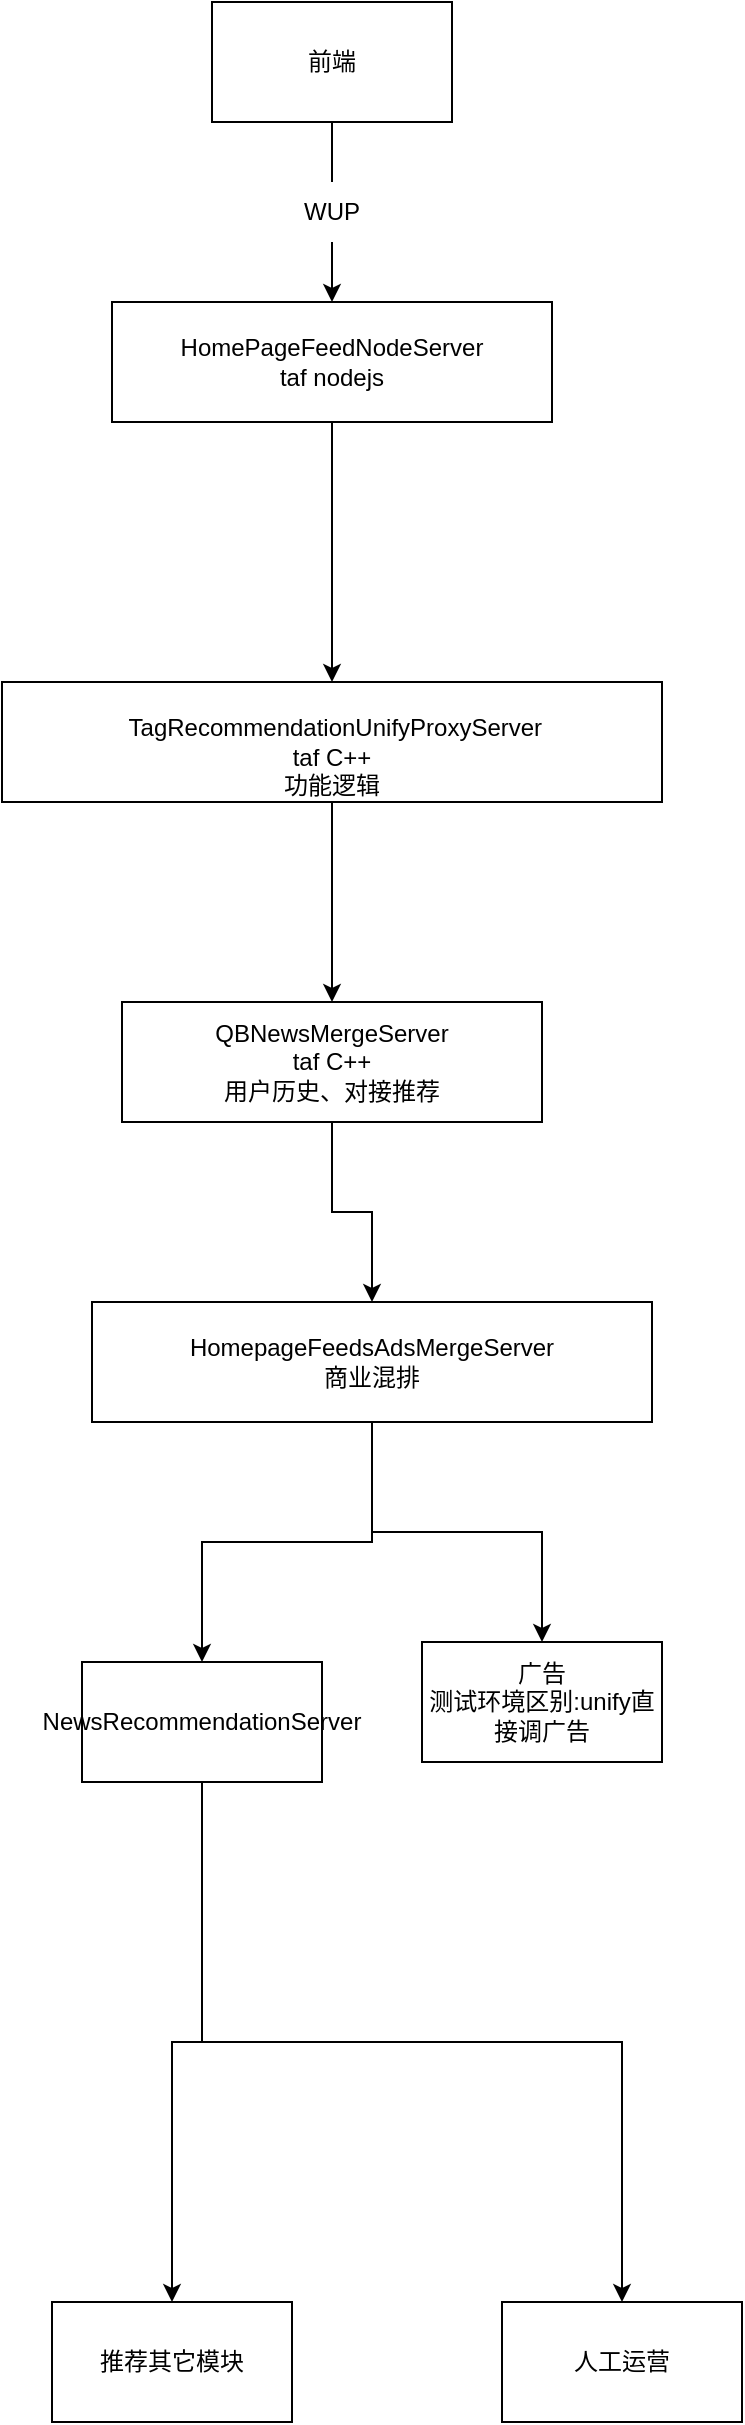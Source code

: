 <mxfile version="16.1.0" type="github">
  <diagram id="XZ3qL6EtdCwVyzF2ZRg6" name="Page-1">
    <mxGraphModel dx="1649" dy="821" grid="1" gridSize="10" guides="1" tooltips="1" connect="1" arrows="1" fold="1" page="1" pageScale="1" pageWidth="850" pageHeight="1100" math="0" shadow="0">
      <root>
        <mxCell id="0" />
        <mxCell id="1" parent="0" />
        <mxCell id="aNXheSGr7ayVwAfQVtg4-3" value="" style="edgeStyle=orthogonalEdgeStyle;rounded=0;orthogonalLoop=1;jettySize=auto;html=1;startArrow=none;" edge="1" parent="1" source="aNXheSGr7ayVwAfQVtg4-4" target="aNXheSGr7ayVwAfQVtg4-2">
          <mxGeometry relative="1" as="geometry" />
        </mxCell>
        <mxCell id="aNXheSGr7ayVwAfQVtg4-1" value="前端" style="rounded=0;whiteSpace=wrap;html=1;" vertex="1" parent="1">
          <mxGeometry x="290" y="60" width="120" height="60" as="geometry" />
        </mxCell>
        <mxCell id="aNXheSGr7ayVwAfQVtg4-7" value="" style="edgeStyle=orthogonalEdgeStyle;rounded=0;orthogonalLoop=1;jettySize=auto;html=1;" edge="1" parent="1" source="aNXheSGr7ayVwAfQVtg4-2" target="aNXheSGr7ayVwAfQVtg4-6">
          <mxGeometry relative="1" as="geometry" />
        </mxCell>
        <mxCell id="aNXheSGr7ayVwAfQVtg4-2" value="HomePageFeedNodeServer&lt;br&gt;taf nodejs" style="rounded=0;whiteSpace=wrap;html=1;" vertex="1" parent="1">
          <mxGeometry x="240" y="210" width="220" height="60" as="geometry" />
        </mxCell>
        <mxCell id="aNXheSGr7ayVwAfQVtg4-4" value="WUP" style="text;html=1;strokeColor=none;fillColor=none;align=center;verticalAlign=middle;whiteSpace=wrap;rounded=0;" vertex="1" parent="1">
          <mxGeometry x="320" y="150" width="60" height="30" as="geometry" />
        </mxCell>
        <mxCell id="aNXheSGr7ayVwAfQVtg4-5" value="" style="edgeStyle=orthogonalEdgeStyle;rounded=0;orthogonalLoop=1;jettySize=auto;html=1;endArrow=none;" edge="1" parent="1" source="aNXheSGr7ayVwAfQVtg4-1" target="aNXheSGr7ayVwAfQVtg4-4">
          <mxGeometry relative="1" as="geometry">
            <mxPoint x="350" y="120" as="sourcePoint" />
            <mxPoint x="350" y="210" as="targetPoint" />
          </mxGeometry>
        </mxCell>
        <mxCell id="aNXheSGr7ayVwAfQVtg4-9" value="" style="edgeStyle=orthogonalEdgeStyle;rounded=0;orthogonalLoop=1;jettySize=auto;html=1;" edge="1" parent="1" source="aNXheSGr7ayVwAfQVtg4-6" target="aNXheSGr7ayVwAfQVtg4-8">
          <mxGeometry relative="1" as="geometry" />
        </mxCell>
        <mxCell id="aNXheSGr7ayVwAfQVtg4-6" value="&lt;div&gt;&lt;br&gt;&lt;/div&gt;&lt;div&gt;&amp;nbsp;TagRecommendationUnifyProxyServer&lt;/div&gt;&lt;div&gt;taf C++&lt;/div&gt;&lt;div&gt;功能逻辑&lt;/div&gt;" style="whiteSpace=wrap;html=1;rounded=0;" vertex="1" parent="1">
          <mxGeometry x="185" y="400" width="330" height="60" as="geometry" />
        </mxCell>
        <mxCell id="aNXheSGr7ayVwAfQVtg4-11" value="" style="edgeStyle=orthogonalEdgeStyle;rounded=0;orthogonalLoop=1;jettySize=auto;html=1;" edge="1" parent="1" source="aNXheSGr7ayVwAfQVtg4-8" target="aNXheSGr7ayVwAfQVtg4-10">
          <mxGeometry relative="1" as="geometry" />
        </mxCell>
        <mxCell id="aNXheSGr7ayVwAfQVtg4-8" value="QBNewsMergeServer&lt;br&gt;taf C++&lt;br&gt;用户历史、对接推荐" style="whiteSpace=wrap;html=1;fillColor=rgb(255, 255, 255);strokeColor=rgb(0, 0, 0);fontColor=rgb(0, 0, 0);rounded=0;" vertex="1" parent="1">
          <mxGeometry x="245" y="560" width="210" height="60" as="geometry" />
        </mxCell>
        <mxCell id="aNXheSGr7ayVwAfQVtg4-13" value="" style="edgeStyle=orthogonalEdgeStyle;rounded=0;orthogonalLoop=1;jettySize=auto;html=1;" edge="1" parent="1" source="aNXheSGr7ayVwAfQVtg4-10" target="aNXheSGr7ayVwAfQVtg4-12">
          <mxGeometry relative="1" as="geometry" />
        </mxCell>
        <mxCell id="aNXheSGr7ayVwAfQVtg4-19" value="" style="edgeStyle=orthogonalEdgeStyle;rounded=0;orthogonalLoop=1;jettySize=auto;html=1;" edge="1" parent="1" source="aNXheSGr7ayVwAfQVtg4-10" target="aNXheSGr7ayVwAfQVtg4-18">
          <mxGeometry relative="1" as="geometry" />
        </mxCell>
        <mxCell id="aNXheSGr7ayVwAfQVtg4-10" value="HomepageFeedsAdsMergeServer&lt;br&gt;商业混排" style="whiteSpace=wrap;html=1;fillColor=rgb(255, 255, 255);strokeColor=rgb(0, 0, 0);fontColor=rgb(0, 0, 0);rounded=0;" vertex="1" parent="1">
          <mxGeometry x="230" y="710" width="280" height="60" as="geometry" />
        </mxCell>
        <mxCell id="aNXheSGr7ayVwAfQVtg4-15" value="" style="edgeStyle=orthogonalEdgeStyle;rounded=0;orthogonalLoop=1;jettySize=auto;html=1;" edge="1" parent="1" source="aNXheSGr7ayVwAfQVtg4-12" target="aNXheSGr7ayVwAfQVtg4-14">
          <mxGeometry relative="1" as="geometry" />
        </mxCell>
        <mxCell id="aNXheSGr7ayVwAfQVtg4-17" value="" style="edgeStyle=orthogonalEdgeStyle;rounded=0;orthogonalLoop=1;jettySize=auto;html=1;exitX=0.5;exitY=1;exitDx=0;exitDy=0;" edge="1" parent="1" source="aNXheSGr7ayVwAfQVtg4-12" target="aNXheSGr7ayVwAfQVtg4-16">
          <mxGeometry relative="1" as="geometry" />
        </mxCell>
        <mxCell id="aNXheSGr7ayVwAfQVtg4-12" value="NewsRecommendationServer" style="whiteSpace=wrap;html=1;fillColor=rgb(255, 255, 255);strokeColor=rgb(0, 0, 0);fontColor=rgb(0, 0, 0);rounded=0;" vertex="1" parent="1">
          <mxGeometry x="225" y="890" width="120" height="60" as="geometry" />
        </mxCell>
        <mxCell id="aNXheSGr7ayVwAfQVtg4-14" value="推荐其它模块" style="whiteSpace=wrap;html=1;fillColor=rgb(255, 255, 255);strokeColor=rgb(0, 0, 0);fontColor=rgb(0, 0, 0);rounded=0;" vertex="1" parent="1">
          <mxGeometry x="210" y="1210" width="120" height="60" as="geometry" />
        </mxCell>
        <mxCell id="aNXheSGr7ayVwAfQVtg4-16" value="人工运营" style="whiteSpace=wrap;html=1;fillColor=rgb(255, 255, 255);strokeColor=rgb(0, 0, 0);fontColor=rgb(0, 0, 0);rounded=0;" vertex="1" parent="1">
          <mxGeometry x="435" y="1210" width="120" height="60" as="geometry" />
        </mxCell>
        <mxCell id="aNXheSGr7ayVwAfQVtg4-18" value="广告&lt;br&gt;测试环境区别:unify直接调广告" style="whiteSpace=wrap;html=1;fillColor=rgb(255, 255, 255);strokeColor=rgb(0, 0, 0);fontColor=rgb(0, 0, 0);rounded=0;" vertex="1" parent="1">
          <mxGeometry x="395" y="880" width="120" height="60" as="geometry" />
        </mxCell>
      </root>
    </mxGraphModel>
  </diagram>
</mxfile>
